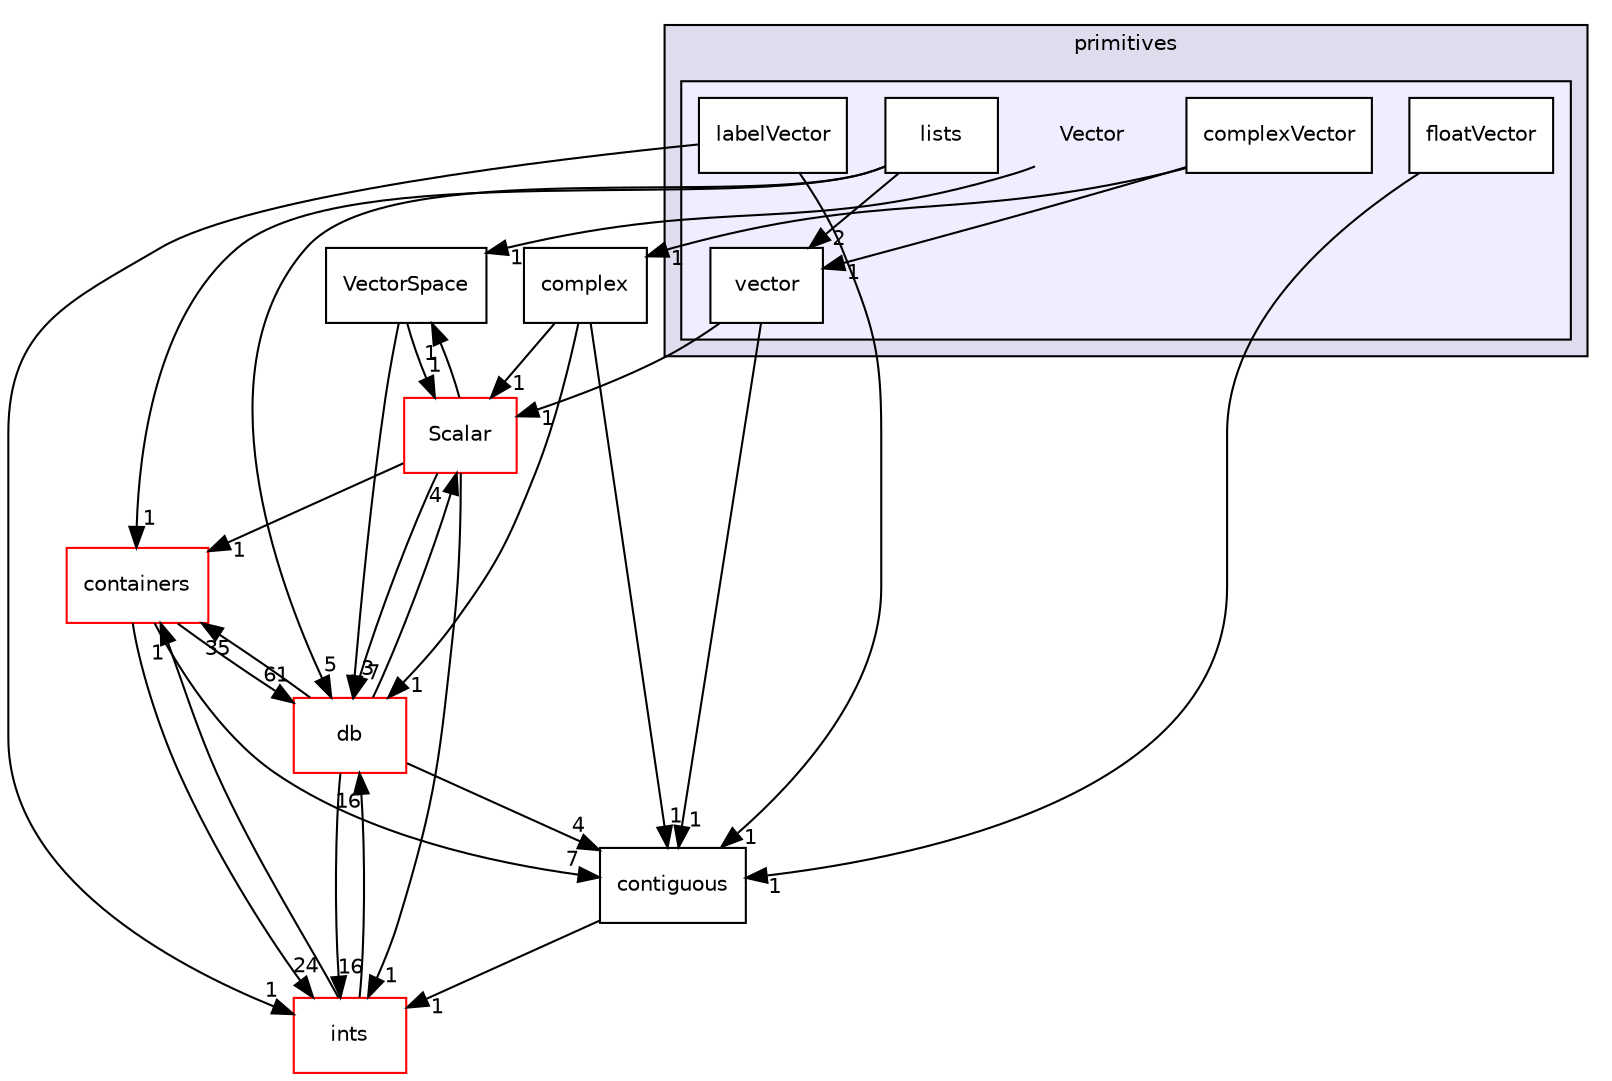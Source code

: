digraph "src/OpenFOAM/primitives/Vector" {
  bgcolor=transparent;
  compound=true
  node [ fontsize="10", fontname="Helvetica"];
  edge [ labelfontsize="10", labelfontname="Helvetica"];
  subgraph clusterdir_3e50f45338116b169052b428016851aa {
    graph [ bgcolor="#ddddee", pencolor="black", label="primitives" fontname="Helvetica", fontsize="10", URL="dir_3e50f45338116b169052b428016851aa.html"]
  subgraph clusterdir_6ef5fbba1c02603637a533e2f686aa62 {
    graph [ bgcolor="#eeeeff", pencolor="black", label="" URL="dir_6ef5fbba1c02603637a533e2f686aa62.html"];
    dir_6ef5fbba1c02603637a533e2f686aa62 [shape=plaintext label="Vector"];
    dir_366d1d94cd38bf5e359898a91c6ca4b4 [shape=box label="complexVector" color="black" fillcolor="white" style="filled" URL="dir_366d1d94cd38bf5e359898a91c6ca4b4.html"];
    dir_693d9f5c03a1120071dfac382453c952 [shape=box label="floatVector" color="black" fillcolor="white" style="filled" URL="dir_693d9f5c03a1120071dfac382453c952.html"];
    dir_4797ff82cb33b4f0fffb415538979c32 [shape=box label="labelVector" color="black" fillcolor="white" style="filled" URL="dir_4797ff82cb33b4f0fffb415538979c32.html"];
    dir_6222066c6900111c7783e46ac78461f5 [shape=box label="lists" color="black" fillcolor="white" style="filled" URL="dir_6222066c6900111c7783e46ac78461f5.html"];
    dir_1d0183e3dd439c231d98049d5fd7da7c [shape=box label="vector" color="black" fillcolor="white" style="filled" URL="dir_1d0183e3dd439c231d98049d5fd7da7c.html"];
  }
  }
  dir_19d0872053bde092be81d7fe3f56cbf7 [shape=box label="containers" color="red" URL="dir_19d0872053bde092be81d7fe3f56cbf7.html"];
  dir_9b55caa1365775a4268140b8f5b75f1d [shape=box label="complex" URL="dir_9b55caa1365775a4268140b8f5b75f1d.html"];
  dir_b4f4914e791ff496381862f16be45bae [shape=box label="Scalar" color="red" URL="dir_b4f4914e791ff496381862f16be45bae.html"];
  dir_63c634f7a7cfd679ac26c67fb30fc32f [shape=box label="db" color="red" URL="dir_63c634f7a7cfd679ac26c67fb30fc32f.html"];
  dir_67e43ffa00fdb90d8ab20f3d61175616 [shape=box label="VectorSpace" URL="dir_67e43ffa00fdb90d8ab20f3d61175616.html"];
  dir_1b29830830533868fb04f0e807b2ad78 [shape=box label="contiguous" URL="dir_1b29830830533868fb04f0e807b2ad78.html"];
  dir_086c067a0e64eeb439d30ae0c44248d8 [shape=box label="ints" color="red" URL="dir_086c067a0e64eeb439d30ae0c44248d8.html"];
  dir_6222066c6900111c7783e46ac78461f5->dir_19d0872053bde092be81d7fe3f56cbf7 [headlabel="1", labeldistance=1.5 headhref="dir_002412_001897.html"];
  dir_6222066c6900111c7783e46ac78461f5->dir_1d0183e3dd439c231d98049d5fd7da7c [headlabel="2", labeldistance=1.5 headhref="dir_002412_002413.html"];
  dir_6222066c6900111c7783e46ac78461f5->dir_63c634f7a7cfd679ac26c67fb30fc32f [headlabel="5", labeldistance=1.5 headhref="dir_002412_001948.html"];
  dir_19d0872053bde092be81d7fe3f56cbf7->dir_63c634f7a7cfd679ac26c67fb30fc32f [headlabel="61", labeldistance=1.5 headhref="dir_001897_001948.html"];
  dir_19d0872053bde092be81d7fe3f56cbf7->dir_1b29830830533868fb04f0e807b2ad78 [headlabel="7", labeldistance=1.5 headhref="dir_001897_002325.html"];
  dir_19d0872053bde092be81d7fe3f56cbf7->dir_086c067a0e64eeb439d30ae0c44248d8 [headlabel="24", labeldistance=1.5 headhref="dir_001897_002348.html"];
  dir_366d1d94cd38bf5e359898a91c6ca4b4->dir_9b55caa1365775a4268140b8f5b75f1d [headlabel="1", labeldistance=1.5 headhref="dir_002409_002324.html"];
  dir_366d1d94cd38bf5e359898a91c6ca4b4->dir_1d0183e3dd439c231d98049d5fd7da7c [headlabel="1", labeldistance=1.5 headhref="dir_002409_002413.html"];
  dir_693d9f5c03a1120071dfac382453c952->dir_1b29830830533868fb04f0e807b2ad78 [headlabel="1", labeldistance=1.5 headhref="dir_002410_002325.html"];
  dir_9b55caa1365775a4268140b8f5b75f1d->dir_b4f4914e791ff496381862f16be45bae [headlabel="1", labeldistance=1.5 headhref="dir_002324_002372.html"];
  dir_9b55caa1365775a4268140b8f5b75f1d->dir_63c634f7a7cfd679ac26c67fb30fc32f [headlabel="1", labeldistance=1.5 headhref="dir_002324_001948.html"];
  dir_9b55caa1365775a4268140b8f5b75f1d->dir_1b29830830533868fb04f0e807b2ad78 [headlabel="1", labeldistance=1.5 headhref="dir_002324_002325.html"];
  dir_1d0183e3dd439c231d98049d5fd7da7c->dir_b4f4914e791ff496381862f16be45bae [headlabel="1", labeldistance=1.5 headhref="dir_002413_002372.html"];
  dir_1d0183e3dd439c231d98049d5fd7da7c->dir_1b29830830533868fb04f0e807b2ad78 [headlabel="1", labeldistance=1.5 headhref="dir_002413_002325.html"];
  dir_b4f4914e791ff496381862f16be45bae->dir_19d0872053bde092be81d7fe3f56cbf7 [headlabel="1", labeldistance=1.5 headhref="dir_002372_001897.html"];
  dir_b4f4914e791ff496381862f16be45bae->dir_63c634f7a7cfd679ac26c67fb30fc32f [headlabel="7", labeldistance=1.5 headhref="dir_002372_001948.html"];
  dir_b4f4914e791ff496381862f16be45bae->dir_67e43ffa00fdb90d8ab20f3d61175616 [headlabel="1", labeldistance=1.5 headhref="dir_002372_002416.html"];
  dir_b4f4914e791ff496381862f16be45bae->dir_086c067a0e64eeb439d30ae0c44248d8 [headlabel="1", labeldistance=1.5 headhref="dir_002372_002348.html"];
  dir_6ef5fbba1c02603637a533e2f686aa62->dir_67e43ffa00fdb90d8ab20f3d61175616 [headlabel="1", labeldistance=1.5 headhref="dir_002408_002416.html"];
  dir_63c634f7a7cfd679ac26c67fb30fc32f->dir_19d0872053bde092be81d7fe3f56cbf7 [headlabel="35", labeldistance=1.5 headhref="dir_001948_001897.html"];
  dir_63c634f7a7cfd679ac26c67fb30fc32f->dir_b4f4914e791ff496381862f16be45bae [headlabel="4", labeldistance=1.5 headhref="dir_001948_002372.html"];
  dir_63c634f7a7cfd679ac26c67fb30fc32f->dir_1b29830830533868fb04f0e807b2ad78 [headlabel="4", labeldistance=1.5 headhref="dir_001948_002325.html"];
  dir_63c634f7a7cfd679ac26c67fb30fc32f->dir_086c067a0e64eeb439d30ae0c44248d8 [headlabel="16", labeldistance=1.5 headhref="dir_001948_002348.html"];
  dir_4797ff82cb33b4f0fffb415538979c32->dir_1b29830830533868fb04f0e807b2ad78 [headlabel="1", labeldistance=1.5 headhref="dir_002411_002325.html"];
  dir_4797ff82cb33b4f0fffb415538979c32->dir_086c067a0e64eeb439d30ae0c44248d8 [headlabel="1", labeldistance=1.5 headhref="dir_002411_002348.html"];
  dir_67e43ffa00fdb90d8ab20f3d61175616->dir_b4f4914e791ff496381862f16be45bae [headlabel="1", labeldistance=1.5 headhref="dir_002416_002372.html"];
  dir_67e43ffa00fdb90d8ab20f3d61175616->dir_63c634f7a7cfd679ac26c67fb30fc32f [headlabel="3", labeldistance=1.5 headhref="dir_002416_001948.html"];
  dir_1b29830830533868fb04f0e807b2ad78->dir_086c067a0e64eeb439d30ae0c44248d8 [headlabel="1", labeldistance=1.5 headhref="dir_002325_002348.html"];
  dir_086c067a0e64eeb439d30ae0c44248d8->dir_19d0872053bde092be81d7fe3f56cbf7 [headlabel="1", labeldistance=1.5 headhref="dir_002348_001897.html"];
  dir_086c067a0e64eeb439d30ae0c44248d8->dir_63c634f7a7cfd679ac26c67fb30fc32f [headlabel="16", labeldistance=1.5 headhref="dir_002348_001948.html"];
}
